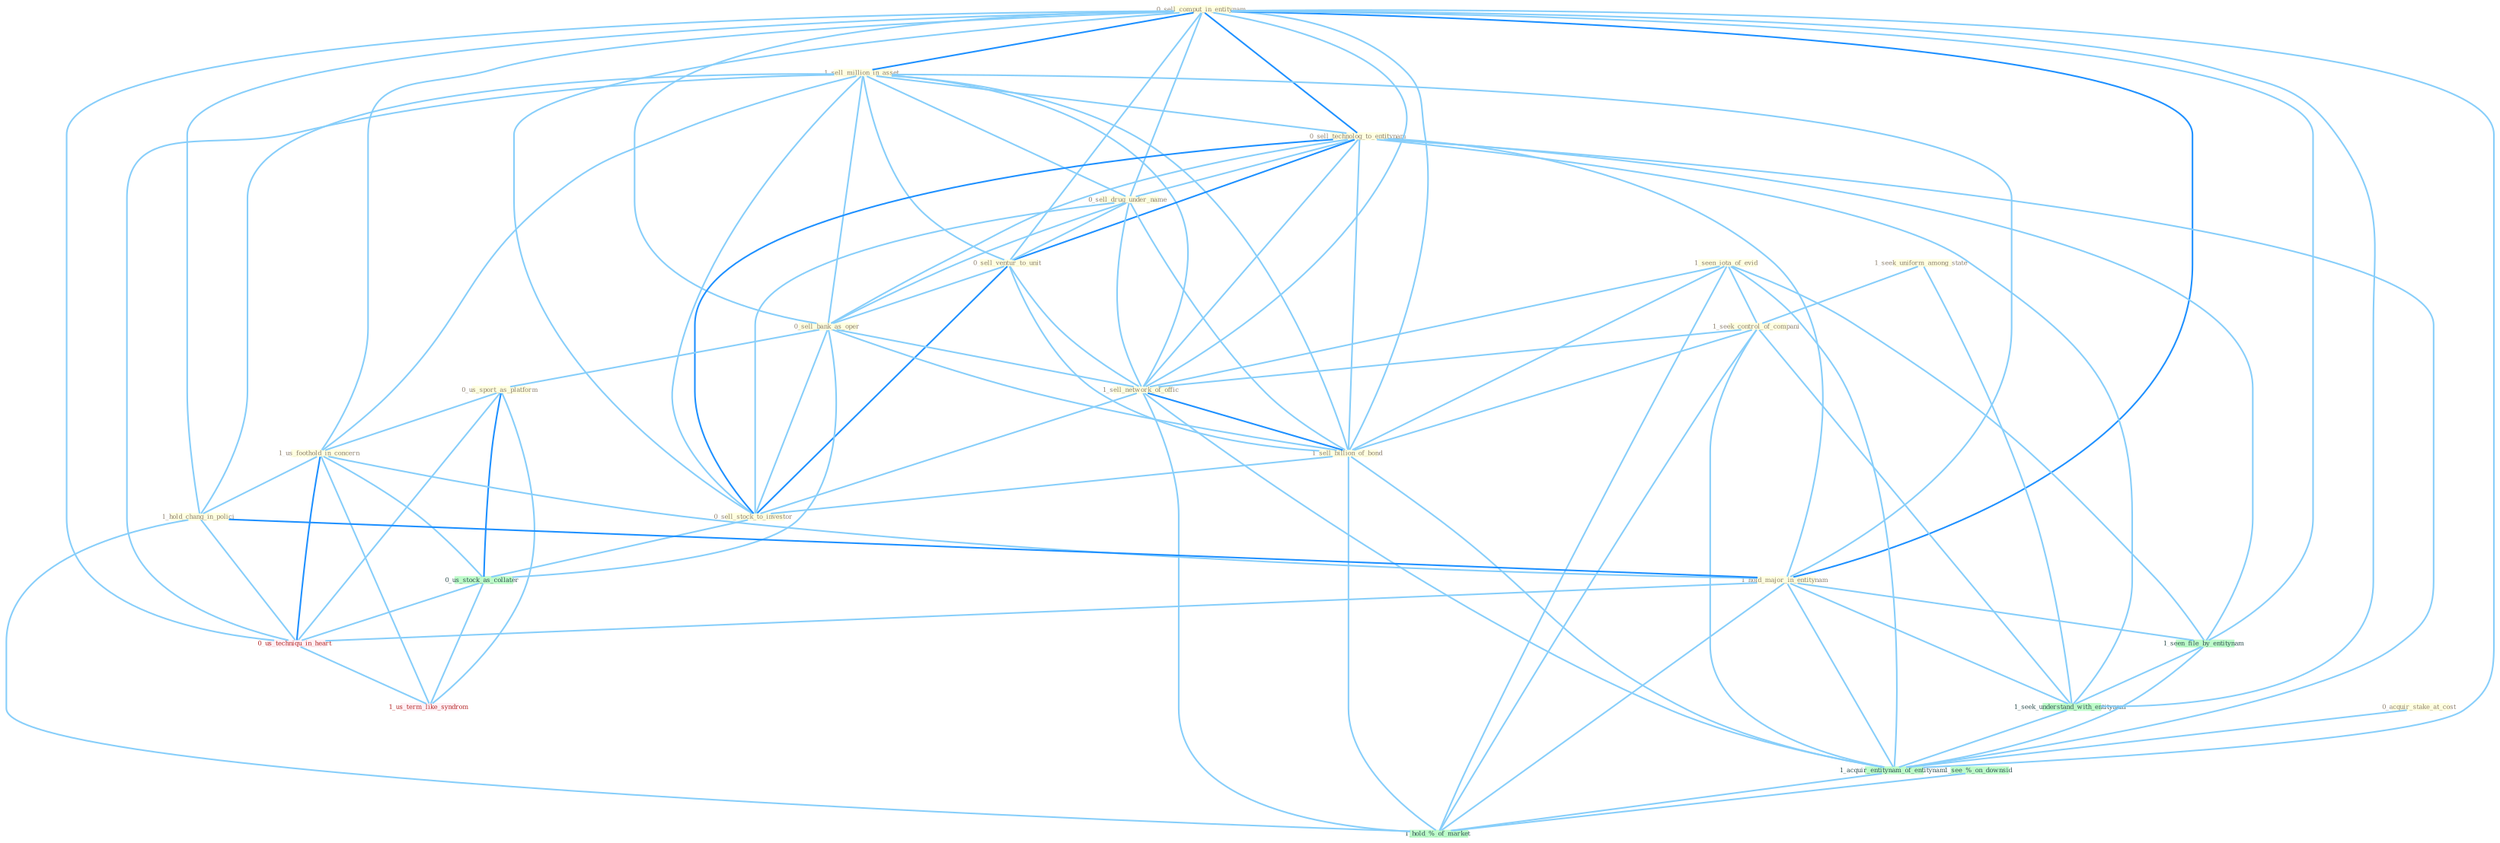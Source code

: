 Graph G{ 
    node
    [shape=polygon,style=filled,width=.5,height=.06,color="#BDFCC9",fixedsize=true,fontsize=4,
    fontcolor="#2f4f4f"];
    {node
    [color="#ffffe0", fontcolor="#8b7d6b"] "0_sell_comput_in_entitynam " "1_sell_million_in_asset " "0_sell_technolog_to_entitynam " "0_sell_drug_under_name " "0_sell_ventur_to_unit " "1_seek_uniform_among_state " "0_sell_bank_as_oper " "1_seen_iota_of_evid " "0_us_sport_as_platform " "1_seek_control_of_compani " "1_sell_network_of_offic " "0_acquir_stake_at_cost " "1_us_foothold_in_concern " "1_sell_billion_of_bond " "0_sell_stock_to_investor " "1_hold_chang_in_polici " "1_hold_major_in_entitynam "}
{node [color="#fff0f5", fontcolor="#b22222"] "0_us_techniqu_in_heart " "1_us_term_like_syndrom "}
edge [color="#B0E2FF"];

	"0_sell_comput_in_entitynam " -- "1_sell_million_in_asset " [w="2", color="#1e90ff" , len=0.8];
	"0_sell_comput_in_entitynam " -- "0_sell_technolog_to_entitynam " [w="2", color="#1e90ff" , len=0.8];
	"0_sell_comput_in_entitynam " -- "0_sell_drug_under_name " [w="1", color="#87cefa" ];
	"0_sell_comput_in_entitynam " -- "0_sell_ventur_to_unit " [w="1", color="#87cefa" ];
	"0_sell_comput_in_entitynam " -- "0_sell_bank_as_oper " [w="1", color="#87cefa" ];
	"0_sell_comput_in_entitynam " -- "1_sell_network_of_offic " [w="1", color="#87cefa" ];
	"0_sell_comput_in_entitynam " -- "1_us_foothold_in_concern " [w="1", color="#87cefa" ];
	"0_sell_comput_in_entitynam " -- "1_sell_billion_of_bond " [w="1", color="#87cefa" ];
	"0_sell_comput_in_entitynam " -- "0_sell_stock_to_investor " [w="1", color="#87cefa" ];
	"0_sell_comput_in_entitynam " -- "1_hold_chang_in_polici " [w="1", color="#87cefa" ];
	"0_sell_comput_in_entitynam " -- "1_hold_major_in_entitynam " [w="2", color="#1e90ff" , len=0.8];
	"0_sell_comput_in_entitynam " -- "1_seen_file_by_entitynam " [w="1", color="#87cefa" ];
	"0_sell_comput_in_entitynam " -- "1_seek_understand_with_entitynam " [w="1", color="#87cefa" ];
	"0_sell_comput_in_entitynam " -- "1_acquir_entitynam_of_entitynam " [w="1", color="#87cefa" ];
	"0_sell_comput_in_entitynam " -- "0_us_techniqu_in_heart " [w="1", color="#87cefa" ];
	"1_sell_million_in_asset " -- "0_sell_technolog_to_entitynam " [w="1", color="#87cefa" ];
	"1_sell_million_in_asset " -- "0_sell_drug_under_name " [w="1", color="#87cefa" ];
	"1_sell_million_in_asset " -- "0_sell_ventur_to_unit " [w="1", color="#87cefa" ];
	"1_sell_million_in_asset " -- "0_sell_bank_as_oper " [w="1", color="#87cefa" ];
	"1_sell_million_in_asset " -- "1_sell_network_of_offic " [w="1", color="#87cefa" ];
	"1_sell_million_in_asset " -- "1_us_foothold_in_concern " [w="1", color="#87cefa" ];
	"1_sell_million_in_asset " -- "1_sell_billion_of_bond " [w="1", color="#87cefa" ];
	"1_sell_million_in_asset " -- "0_sell_stock_to_investor " [w="1", color="#87cefa" ];
	"1_sell_million_in_asset " -- "1_hold_chang_in_polici " [w="1", color="#87cefa" ];
	"1_sell_million_in_asset " -- "1_hold_major_in_entitynam " [w="1", color="#87cefa" ];
	"1_sell_million_in_asset " -- "0_us_techniqu_in_heart " [w="1", color="#87cefa" ];
	"0_sell_technolog_to_entitynam " -- "0_sell_drug_under_name " [w="1", color="#87cefa" ];
	"0_sell_technolog_to_entitynam " -- "0_sell_ventur_to_unit " [w="2", color="#1e90ff" , len=0.8];
	"0_sell_technolog_to_entitynam " -- "0_sell_bank_as_oper " [w="1", color="#87cefa" ];
	"0_sell_technolog_to_entitynam " -- "1_sell_network_of_offic " [w="1", color="#87cefa" ];
	"0_sell_technolog_to_entitynam " -- "1_sell_billion_of_bond " [w="1", color="#87cefa" ];
	"0_sell_technolog_to_entitynam " -- "0_sell_stock_to_investor " [w="2", color="#1e90ff" , len=0.8];
	"0_sell_technolog_to_entitynam " -- "1_hold_major_in_entitynam " [w="1", color="#87cefa" ];
	"0_sell_technolog_to_entitynam " -- "1_seen_file_by_entitynam " [w="1", color="#87cefa" ];
	"0_sell_technolog_to_entitynam " -- "1_seek_understand_with_entitynam " [w="1", color="#87cefa" ];
	"0_sell_technolog_to_entitynam " -- "1_acquir_entitynam_of_entitynam " [w="1", color="#87cefa" ];
	"0_sell_drug_under_name " -- "0_sell_ventur_to_unit " [w="1", color="#87cefa" ];
	"0_sell_drug_under_name " -- "0_sell_bank_as_oper " [w="1", color="#87cefa" ];
	"0_sell_drug_under_name " -- "1_sell_network_of_offic " [w="1", color="#87cefa" ];
	"0_sell_drug_under_name " -- "1_sell_billion_of_bond " [w="1", color="#87cefa" ];
	"0_sell_drug_under_name " -- "0_sell_stock_to_investor " [w="1", color="#87cefa" ];
	"0_sell_ventur_to_unit " -- "0_sell_bank_as_oper " [w="1", color="#87cefa" ];
	"0_sell_ventur_to_unit " -- "1_sell_network_of_offic " [w="1", color="#87cefa" ];
	"0_sell_ventur_to_unit " -- "1_sell_billion_of_bond " [w="1", color="#87cefa" ];
	"0_sell_ventur_to_unit " -- "0_sell_stock_to_investor " [w="2", color="#1e90ff" , len=0.8];
	"1_seek_uniform_among_state " -- "1_seek_control_of_compani " [w="1", color="#87cefa" ];
	"1_seek_uniform_among_state " -- "1_seek_understand_with_entitynam " [w="1", color="#87cefa" ];
	"0_sell_bank_as_oper " -- "0_us_sport_as_platform " [w="1", color="#87cefa" ];
	"0_sell_bank_as_oper " -- "1_sell_network_of_offic " [w="1", color="#87cefa" ];
	"0_sell_bank_as_oper " -- "1_sell_billion_of_bond " [w="1", color="#87cefa" ];
	"0_sell_bank_as_oper " -- "0_sell_stock_to_investor " [w="1", color="#87cefa" ];
	"0_sell_bank_as_oper " -- "0_us_stock_as_collater " [w="1", color="#87cefa" ];
	"1_seen_iota_of_evid " -- "1_seek_control_of_compani " [w="1", color="#87cefa" ];
	"1_seen_iota_of_evid " -- "1_sell_network_of_offic " [w="1", color="#87cefa" ];
	"1_seen_iota_of_evid " -- "1_sell_billion_of_bond " [w="1", color="#87cefa" ];
	"1_seen_iota_of_evid " -- "1_seen_file_by_entitynam " [w="1", color="#87cefa" ];
	"1_seen_iota_of_evid " -- "1_acquir_entitynam_of_entitynam " [w="1", color="#87cefa" ];
	"1_seen_iota_of_evid " -- "1_hold_%_of_market " [w="1", color="#87cefa" ];
	"0_us_sport_as_platform " -- "1_us_foothold_in_concern " [w="1", color="#87cefa" ];
	"0_us_sport_as_platform " -- "0_us_stock_as_collater " [w="2", color="#1e90ff" , len=0.8];
	"0_us_sport_as_platform " -- "0_us_techniqu_in_heart " [w="1", color="#87cefa" ];
	"0_us_sport_as_platform " -- "1_us_term_like_syndrom " [w="1", color="#87cefa" ];
	"1_seek_control_of_compani " -- "1_sell_network_of_offic " [w="1", color="#87cefa" ];
	"1_seek_control_of_compani " -- "1_sell_billion_of_bond " [w="1", color="#87cefa" ];
	"1_seek_control_of_compani " -- "1_seek_understand_with_entitynam " [w="1", color="#87cefa" ];
	"1_seek_control_of_compani " -- "1_acquir_entitynam_of_entitynam " [w="1", color="#87cefa" ];
	"1_seek_control_of_compani " -- "1_hold_%_of_market " [w="1", color="#87cefa" ];
	"1_sell_network_of_offic " -- "1_sell_billion_of_bond " [w="2", color="#1e90ff" , len=0.8];
	"1_sell_network_of_offic " -- "0_sell_stock_to_investor " [w="1", color="#87cefa" ];
	"1_sell_network_of_offic " -- "1_acquir_entitynam_of_entitynam " [w="1", color="#87cefa" ];
	"1_sell_network_of_offic " -- "1_hold_%_of_market " [w="1", color="#87cefa" ];
	"0_acquir_stake_at_cost " -- "1_acquir_entitynam_of_entitynam " [w="1", color="#87cefa" ];
	"1_us_foothold_in_concern " -- "1_hold_chang_in_polici " [w="1", color="#87cefa" ];
	"1_us_foothold_in_concern " -- "1_hold_major_in_entitynam " [w="1", color="#87cefa" ];
	"1_us_foothold_in_concern " -- "0_us_stock_as_collater " [w="1", color="#87cefa" ];
	"1_us_foothold_in_concern " -- "0_us_techniqu_in_heart " [w="2", color="#1e90ff" , len=0.8];
	"1_us_foothold_in_concern " -- "1_us_term_like_syndrom " [w="1", color="#87cefa" ];
	"1_sell_billion_of_bond " -- "0_sell_stock_to_investor " [w="1", color="#87cefa" ];
	"1_sell_billion_of_bond " -- "1_acquir_entitynam_of_entitynam " [w="1", color="#87cefa" ];
	"1_sell_billion_of_bond " -- "1_hold_%_of_market " [w="1", color="#87cefa" ];
	"0_sell_stock_to_investor " -- "0_us_stock_as_collater " [w="1", color="#87cefa" ];
	"1_hold_chang_in_polici " -- "1_hold_major_in_entitynam " [w="2", color="#1e90ff" , len=0.8];
	"1_hold_chang_in_polici " -- "0_us_techniqu_in_heart " [w="1", color="#87cefa" ];
	"1_hold_chang_in_polici " -- "1_hold_%_of_market " [w="1", color="#87cefa" ];
	"1_hold_major_in_entitynam " -- "1_seen_file_by_entitynam " [w="1", color="#87cefa" ];
	"1_hold_major_in_entitynam " -- "1_seek_understand_with_entitynam " [w="1", color="#87cefa" ];
	"1_hold_major_in_entitynam " -- "1_acquir_entitynam_of_entitynam " [w="1", color="#87cefa" ];
	"1_hold_major_in_entitynam " -- "0_us_techniqu_in_heart " [w="1", color="#87cefa" ];
	"1_hold_major_in_entitynam " -- "1_hold_%_of_market " [w="1", color="#87cefa" ];
	"1_seen_file_by_entitynam " -- "1_seek_understand_with_entitynam " [w="1", color="#87cefa" ];
	"1_seen_file_by_entitynam " -- "1_acquir_entitynam_of_entitynam " [w="1", color="#87cefa" ];
	"0_us_stock_as_collater " -- "0_us_techniqu_in_heart " [w="1", color="#87cefa" ];
	"0_us_stock_as_collater " -- "1_us_term_like_syndrom " [w="1", color="#87cefa" ];
	"1_seek_understand_with_entitynam " -- "1_acquir_entitynam_of_entitynam " [w="1", color="#87cefa" ];
	"1_acquir_entitynam_of_entitynam " -- "1_hold_%_of_market " [w="1", color="#87cefa" ];
	"0_us_techniqu_in_heart " -- "1_us_term_like_syndrom " [w="1", color="#87cefa" ];
	"1_see_%_on_downsid " -- "1_hold_%_of_market " [w="1", color="#87cefa" ];
}